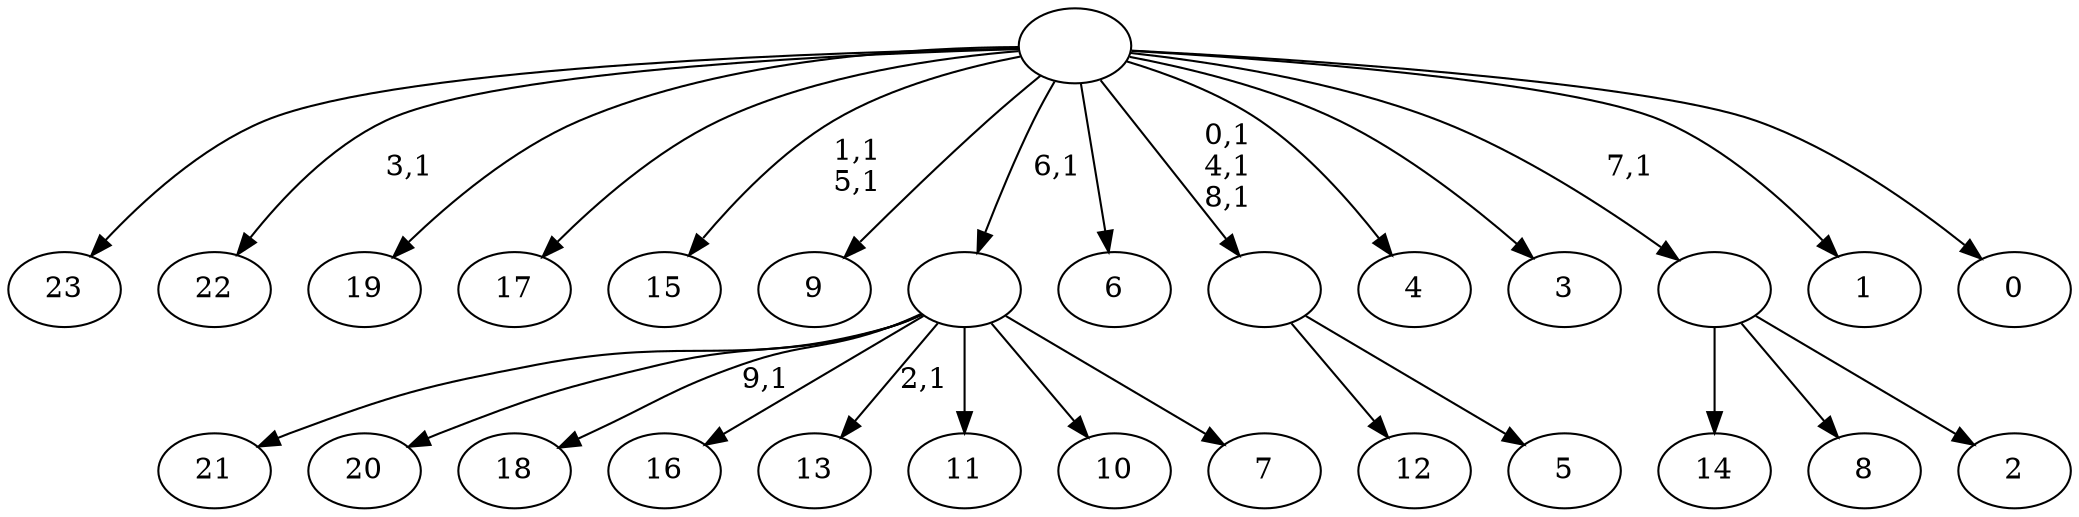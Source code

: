 digraph T {
	34 [label="23"]
	33 [label="22"]
	31 [label="21"]
	30 [label="20"]
	29 [label="19"]
	28 [label="18"]
	26 [label="17"]
	25 [label="16"]
	24 [label="15"]
	21 [label="14"]
	20 [label="13"]
	18 [label="12"]
	17 [label="11"]
	16 [label="10"]
	15 [label="9"]
	14 [label="8"]
	13 [label="7"]
	12 [label=""]
	11 [label="6"]
	10 [label="5"]
	9 [label=""]
	6 [label="4"]
	5 [label="3"]
	4 [label="2"]
	3 [label=""]
	2 [label="1"]
	1 [label="0"]
	0 [label=""]
	12 -> 20 [label="2,1"]
	12 -> 28 [label="9,1"]
	12 -> 31 [label=""]
	12 -> 30 [label=""]
	12 -> 25 [label=""]
	12 -> 17 [label=""]
	12 -> 16 [label=""]
	12 -> 13 [label=""]
	9 -> 18 [label=""]
	9 -> 10 [label=""]
	3 -> 21 [label=""]
	3 -> 14 [label=""]
	3 -> 4 [label=""]
	0 -> 9 [label="0,1\n4,1\n8,1"]
	0 -> 24 [label="1,1\n5,1"]
	0 -> 33 [label="3,1"]
	0 -> 34 [label=""]
	0 -> 29 [label=""]
	0 -> 26 [label=""]
	0 -> 15 [label=""]
	0 -> 12 [label="6,1"]
	0 -> 11 [label=""]
	0 -> 6 [label=""]
	0 -> 5 [label=""]
	0 -> 3 [label="7,1"]
	0 -> 2 [label=""]
	0 -> 1 [label=""]
}
